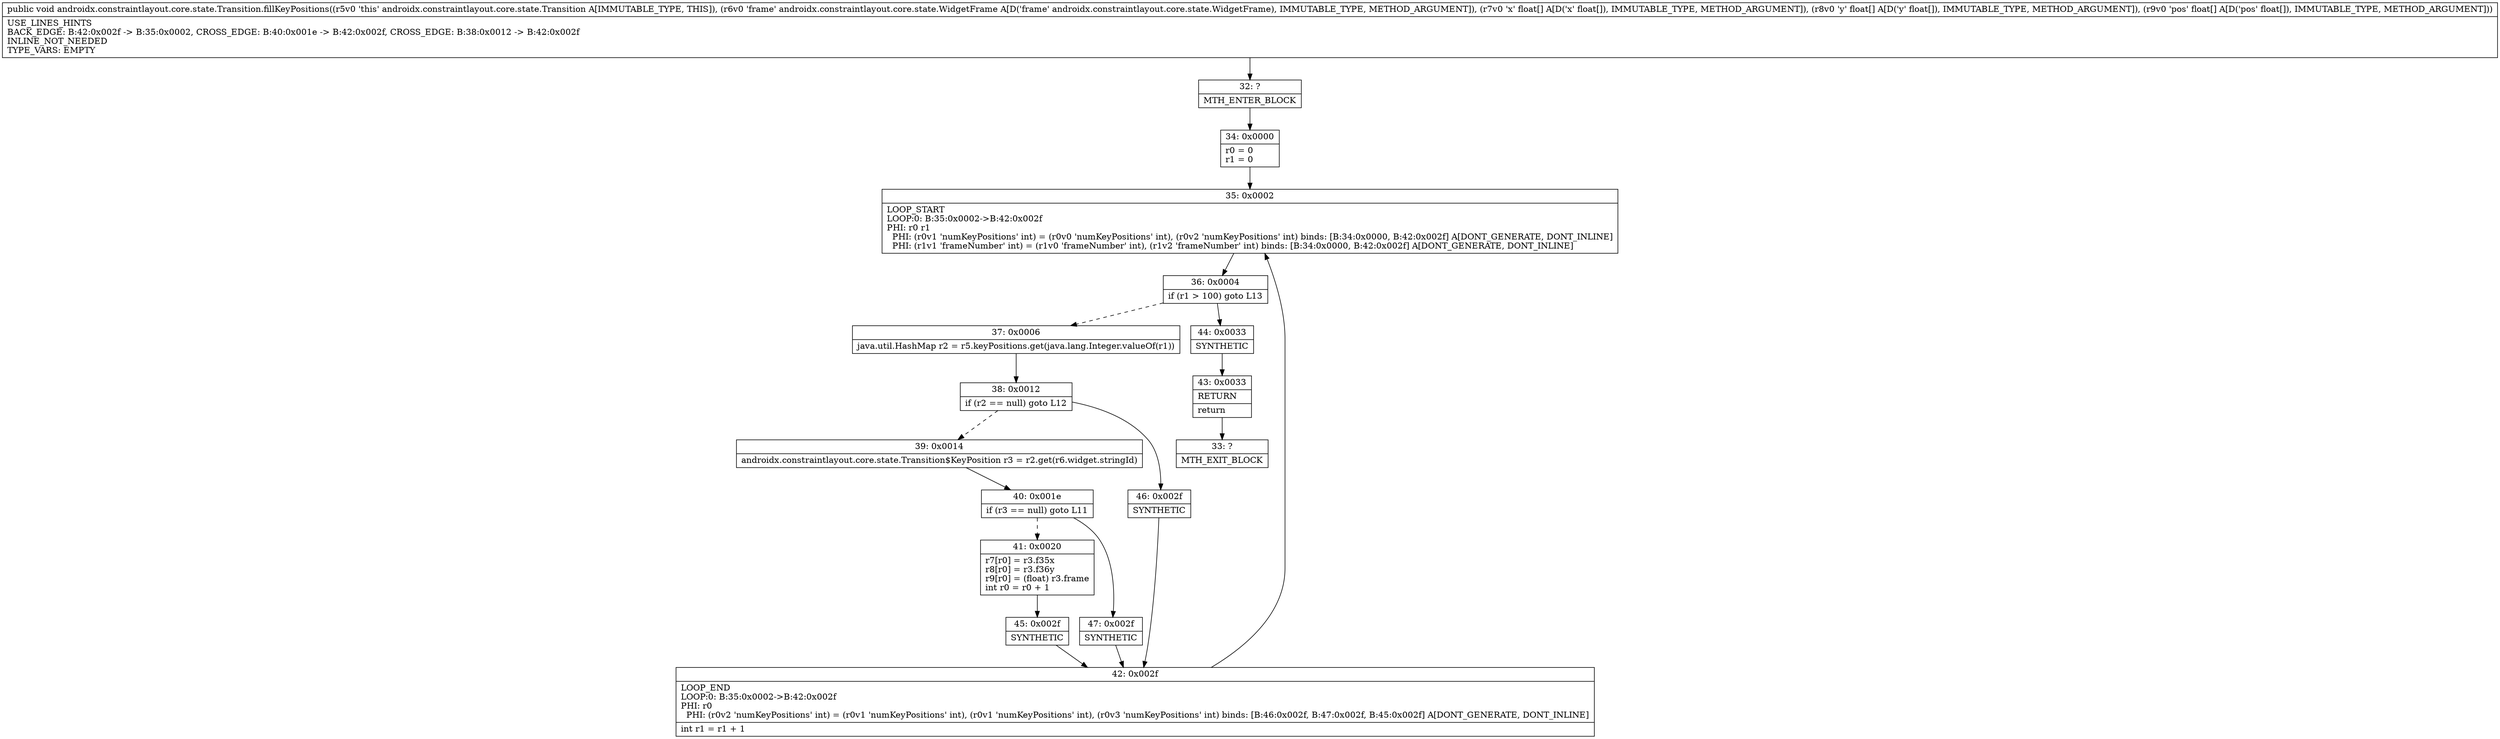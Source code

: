 digraph "CFG forandroidx.constraintlayout.core.state.Transition.fillKeyPositions(Landroidx\/constraintlayout\/core\/state\/WidgetFrame;[F[F[F)V" {
Node_32 [shape=record,label="{32\:\ ?|MTH_ENTER_BLOCK\l}"];
Node_34 [shape=record,label="{34\:\ 0x0000|r0 = 0\lr1 = 0\l}"];
Node_35 [shape=record,label="{35\:\ 0x0002|LOOP_START\lLOOP:0: B:35:0x0002\-\>B:42:0x002f\lPHI: r0 r1 \l  PHI: (r0v1 'numKeyPositions' int) = (r0v0 'numKeyPositions' int), (r0v2 'numKeyPositions' int) binds: [B:34:0x0000, B:42:0x002f] A[DONT_GENERATE, DONT_INLINE]\l  PHI: (r1v1 'frameNumber' int) = (r1v0 'frameNumber' int), (r1v2 'frameNumber' int) binds: [B:34:0x0000, B:42:0x002f] A[DONT_GENERATE, DONT_INLINE]\l}"];
Node_36 [shape=record,label="{36\:\ 0x0004|if (r1 \> 100) goto L13\l}"];
Node_37 [shape=record,label="{37\:\ 0x0006|java.util.HashMap r2 = r5.keyPositions.get(java.lang.Integer.valueOf(r1))\l}"];
Node_38 [shape=record,label="{38\:\ 0x0012|if (r2 == null) goto L12\l}"];
Node_39 [shape=record,label="{39\:\ 0x0014|androidx.constraintlayout.core.state.Transition$KeyPosition r3 = r2.get(r6.widget.stringId)\l}"];
Node_40 [shape=record,label="{40\:\ 0x001e|if (r3 == null) goto L11\l}"];
Node_41 [shape=record,label="{41\:\ 0x0020|r7[r0] = r3.f35x\lr8[r0] = r3.f36y\lr9[r0] = (float) r3.frame\lint r0 = r0 + 1\l}"];
Node_45 [shape=record,label="{45\:\ 0x002f|SYNTHETIC\l}"];
Node_42 [shape=record,label="{42\:\ 0x002f|LOOP_END\lLOOP:0: B:35:0x0002\-\>B:42:0x002f\lPHI: r0 \l  PHI: (r0v2 'numKeyPositions' int) = (r0v1 'numKeyPositions' int), (r0v1 'numKeyPositions' int), (r0v3 'numKeyPositions' int) binds: [B:46:0x002f, B:47:0x002f, B:45:0x002f] A[DONT_GENERATE, DONT_INLINE]\l|int r1 = r1 + 1\l}"];
Node_47 [shape=record,label="{47\:\ 0x002f|SYNTHETIC\l}"];
Node_46 [shape=record,label="{46\:\ 0x002f|SYNTHETIC\l}"];
Node_44 [shape=record,label="{44\:\ 0x0033|SYNTHETIC\l}"];
Node_43 [shape=record,label="{43\:\ 0x0033|RETURN\l|return\l}"];
Node_33 [shape=record,label="{33\:\ ?|MTH_EXIT_BLOCK\l}"];
MethodNode[shape=record,label="{public void androidx.constraintlayout.core.state.Transition.fillKeyPositions((r5v0 'this' androidx.constraintlayout.core.state.Transition A[IMMUTABLE_TYPE, THIS]), (r6v0 'frame' androidx.constraintlayout.core.state.WidgetFrame A[D('frame' androidx.constraintlayout.core.state.WidgetFrame), IMMUTABLE_TYPE, METHOD_ARGUMENT]), (r7v0 'x' float[] A[D('x' float[]), IMMUTABLE_TYPE, METHOD_ARGUMENT]), (r8v0 'y' float[] A[D('y' float[]), IMMUTABLE_TYPE, METHOD_ARGUMENT]), (r9v0 'pos' float[] A[D('pos' float[]), IMMUTABLE_TYPE, METHOD_ARGUMENT]))  | USE_LINES_HINTS\lBACK_EDGE: B:42:0x002f \-\> B:35:0x0002, CROSS_EDGE: B:40:0x001e \-\> B:42:0x002f, CROSS_EDGE: B:38:0x0012 \-\> B:42:0x002f\lINLINE_NOT_NEEDED\lTYPE_VARS: EMPTY\l}"];
MethodNode -> Node_32;Node_32 -> Node_34;
Node_34 -> Node_35;
Node_35 -> Node_36;
Node_36 -> Node_37[style=dashed];
Node_36 -> Node_44;
Node_37 -> Node_38;
Node_38 -> Node_39[style=dashed];
Node_38 -> Node_46;
Node_39 -> Node_40;
Node_40 -> Node_41[style=dashed];
Node_40 -> Node_47;
Node_41 -> Node_45;
Node_45 -> Node_42;
Node_42 -> Node_35;
Node_47 -> Node_42;
Node_46 -> Node_42;
Node_44 -> Node_43;
Node_43 -> Node_33;
}

